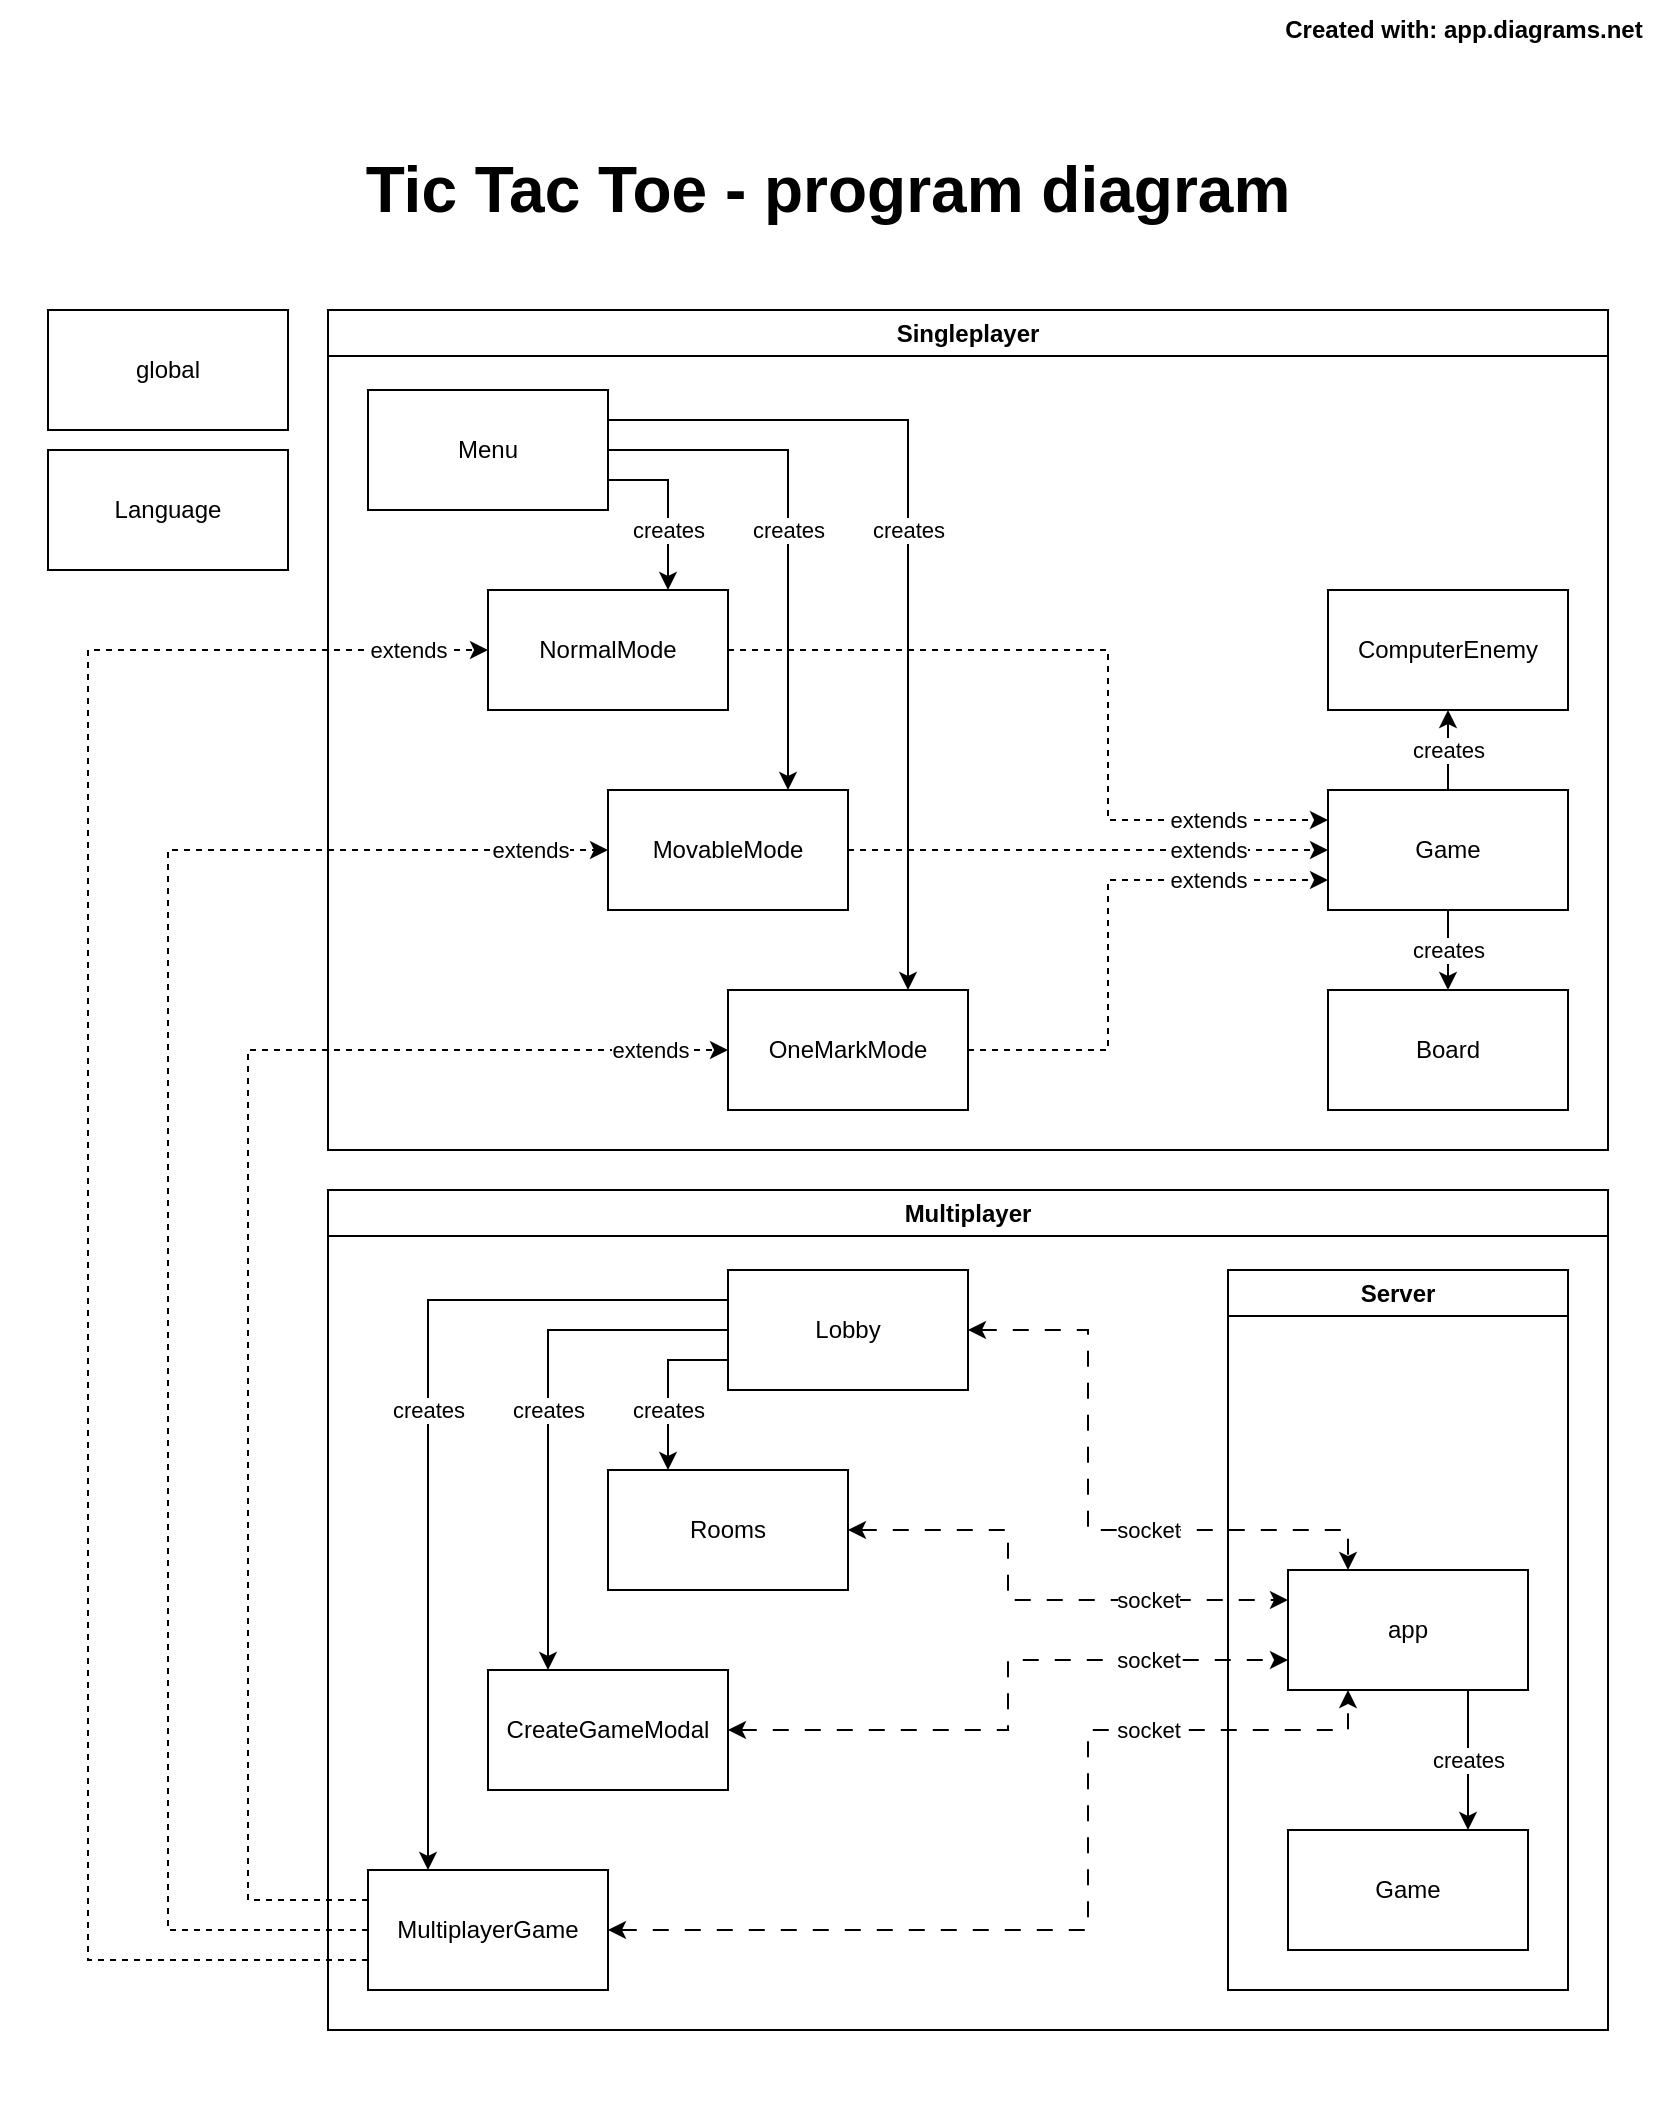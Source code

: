 <mxfile version="22.1.16" type="device">
  <diagram name="Strona-1" id="mOGhw_kaDy-jFeSj4dUU">
    <mxGraphModel dx="1451" dy="744" grid="1" gridSize="10" guides="1" tooltips="1" connect="1" arrows="1" fold="1" page="1" pageScale="1" pageWidth="827" pageHeight="1169" background="#ffffff" math="0" shadow="0">
      <root>
        <mxCell id="0" />
        <mxCell id="1" parent="0" />
        <UserObject label="Created with: app.diagrams.net" link="app.diagrams.net" id="FnCTYT4J3TpVENLpEvIC-16">
          <mxCell style="text;html=1;strokeColor=none;fillColor=none;align=center;verticalAlign=middle;whiteSpace=wrap;rounded=0;fontStyle=1" parent="1" vertex="1">
            <mxGeometry x="637" width="190" height="30" as="geometry" />
          </mxCell>
        </UserObject>
        <mxCell id="FnCTYT4J3TpVENLpEvIC-33" value="Tic Tac Toe - program diagram" style="text;html=1;strokeColor=none;fillColor=none;align=center;verticalAlign=middle;whiteSpace=wrap;rounded=0;fontSize=32;fontStyle=1" parent="1" vertex="1">
          <mxGeometry x="124" y="70" width="580" height="50" as="geometry" />
        </mxCell>
        <mxCell id="FnCTYT4J3TpVENLpEvIC-39" value="&amp;nbsp;" style="text;html=1;strokeColor=none;fillColor=none;align=center;verticalAlign=middle;whiteSpace=wrap;rounded=0;" parent="1" vertex="1">
          <mxGeometry width="60" height="30" as="geometry" />
        </mxCell>
        <mxCell id="FnCTYT4J3TpVENLpEvIC-40" value="&amp;nbsp;" style="text;html=1;strokeColor=none;fillColor=none;align=center;verticalAlign=middle;whiteSpace=wrap;rounded=0;" parent="1" vertex="1">
          <mxGeometry y="1020" width="60" height="30" as="geometry" />
        </mxCell>
        <mxCell id="-489ktKa16yfPu9AmiBB-45" value="Singleplayer" style="swimlane;whiteSpace=wrap;html=1;" vertex="1" parent="1">
          <mxGeometry x="164" y="155" width="640" height="420" as="geometry" />
        </mxCell>
        <mxCell id="-489ktKa16yfPu9AmiBB-67" value="creates" style="edgeStyle=orthogonalEdgeStyle;rounded=0;orthogonalLoop=1;jettySize=auto;html=1;exitX=0.5;exitY=0;exitDx=0;exitDy=0;entryX=0.5;entryY=1;entryDx=0;entryDy=0;" edge="1" parent="-489ktKa16yfPu9AmiBB-45" source="-489ktKa16yfPu9AmiBB-6" target="-489ktKa16yfPu9AmiBB-7">
          <mxGeometry relative="1" as="geometry">
            <mxPoint as="offset" />
          </mxGeometry>
        </mxCell>
        <mxCell id="-489ktKa16yfPu9AmiBB-68" value="creates" style="edgeStyle=orthogonalEdgeStyle;rounded=0;orthogonalLoop=1;jettySize=auto;html=1;exitX=0.5;exitY=1;exitDx=0;exitDy=0;entryX=0.5;entryY=0;entryDx=0;entryDy=0;" edge="1" parent="-489ktKa16yfPu9AmiBB-45" source="-489ktKa16yfPu9AmiBB-6" target="-489ktKa16yfPu9AmiBB-8">
          <mxGeometry relative="1" as="geometry">
            <Array as="points">
              <mxPoint x="560" y="320" />
              <mxPoint x="560" y="320" />
            </Array>
            <mxPoint as="offset" />
          </mxGeometry>
        </mxCell>
        <mxCell id="-489ktKa16yfPu9AmiBB-6" value="Game" style="rounded=0;whiteSpace=wrap;html=1;" vertex="1" parent="-489ktKa16yfPu9AmiBB-45">
          <mxGeometry x="500" y="240" width="120" height="60" as="geometry" />
        </mxCell>
        <mxCell id="-489ktKa16yfPu9AmiBB-61" value="creates" style="edgeStyle=orthogonalEdgeStyle;rounded=0;orthogonalLoop=1;jettySize=auto;html=1;exitX=1;exitY=0.75;exitDx=0;exitDy=0;entryX=0.75;entryY=0;entryDx=0;entryDy=0;" edge="1" parent="-489ktKa16yfPu9AmiBB-45" source="FnCTYT4J3TpVENLpEvIC-2" target="-489ktKa16yfPu9AmiBB-3">
          <mxGeometry x="0.294" relative="1" as="geometry">
            <mxPoint as="offset" />
          </mxGeometry>
        </mxCell>
        <mxCell id="-489ktKa16yfPu9AmiBB-62" value="creates" style="edgeStyle=orthogonalEdgeStyle;rounded=0;orthogonalLoop=1;jettySize=auto;html=1;exitX=1;exitY=0.5;exitDx=0;exitDy=0;entryX=0.75;entryY=0;entryDx=0;entryDy=0;" edge="1" parent="-489ktKa16yfPu9AmiBB-45" source="FnCTYT4J3TpVENLpEvIC-2" target="-489ktKa16yfPu9AmiBB-4">
          <mxGeometry relative="1" as="geometry">
            <mxPoint as="offset" />
          </mxGeometry>
        </mxCell>
        <mxCell id="-489ktKa16yfPu9AmiBB-63" value="creates" style="edgeStyle=orthogonalEdgeStyle;rounded=0;orthogonalLoop=1;jettySize=auto;html=1;exitX=1;exitY=0.25;exitDx=0;exitDy=0;entryX=0.75;entryY=0;entryDx=0;entryDy=0;" edge="1" parent="-489ktKa16yfPu9AmiBB-45" source="FnCTYT4J3TpVENLpEvIC-2" target="-489ktKa16yfPu9AmiBB-5">
          <mxGeometry x="-0.058" relative="1" as="geometry">
            <mxPoint as="offset" />
          </mxGeometry>
        </mxCell>
        <mxCell id="FnCTYT4J3TpVENLpEvIC-2" value="Menu" style="rounded=0;whiteSpace=wrap;html=1;" parent="-489ktKa16yfPu9AmiBB-45" vertex="1">
          <mxGeometry x="20" y="40" width="120" height="60" as="geometry" />
        </mxCell>
        <mxCell id="-489ktKa16yfPu9AmiBB-64" value="extends" style="edgeStyle=orthogonalEdgeStyle;rounded=0;orthogonalLoop=1;jettySize=auto;html=1;exitX=1;exitY=0.5;exitDx=0;exitDy=0;entryX=0;entryY=0.25;entryDx=0;entryDy=0;dashed=1;" edge="1" parent="-489ktKa16yfPu9AmiBB-45" source="-489ktKa16yfPu9AmiBB-3" target="-489ktKa16yfPu9AmiBB-6">
          <mxGeometry x="0.688" relative="1" as="geometry">
            <Array as="points">
              <mxPoint x="390" y="170" />
              <mxPoint x="390" y="255" />
            </Array>
            <mxPoint as="offset" />
          </mxGeometry>
        </mxCell>
        <mxCell id="-489ktKa16yfPu9AmiBB-3" value="NormalMode" style="rounded=0;whiteSpace=wrap;html=1;" vertex="1" parent="-489ktKa16yfPu9AmiBB-45">
          <mxGeometry x="80" y="140" width="120" height="60" as="geometry" />
        </mxCell>
        <mxCell id="-489ktKa16yfPu9AmiBB-65" value="extends" style="edgeStyle=orthogonalEdgeStyle;rounded=0;orthogonalLoop=1;jettySize=auto;html=1;exitX=1;exitY=0.5;exitDx=0;exitDy=0;entryX=0;entryY=0.5;entryDx=0;entryDy=0;dashed=1;" edge="1" parent="-489ktKa16yfPu9AmiBB-45" source="-489ktKa16yfPu9AmiBB-4" target="-489ktKa16yfPu9AmiBB-6">
          <mxGeometry x="0.5" relative="1" as="geometry">
            <mxPoint as="offset" />
          </mxGeometry>
        </mxCell>
        <mxCell id="-489ktKa16yfPu9AmiBB-4" value="MovableMode" style="rounded=0;whiteSpace=wrap;html=1;" vertex="1" parent="-489ktKa16yfPu9AmiBB-45">
          <mxGeometry x="140" y="240" width="120" height="60" as="geometry" />
        </mxCell>
        <mxCell id="-489ktKa16yfPu9AmiBB-66" value="extends" style="edgeStyle=orthogonalEdgeStyle;rounded=0;orthogonalLoop=1;jettySize=auto;html=1;exitX=1;exitY=0.5;exitDx=0;exitDy=0;entryX=0;entryY=0.75;entryDx=0;entryDy=0;dashed=1;" edge="1" parent="-489ktKa16yfPu9AmiBB-45" source="-489ktKa16yfPu9AmiBB-5" target="-489ktKa16yfPu9AmiBB-6">
          <mxGeometry x="0.547" relative="1" as="geometry">
            <Array as="points">
              <mxPoint x="390" y="370" />
              <mxPoint x="390" y="285" />
            </Array>
            <mxPoint as="offset" />
          </mxGeometry>
        </mxCell>
        <mxCell id="-489ktKa16yfPu9AmiBB-5" value="OneMarkMode" style="rounded=0;whiteSpace=wrap;html=1;" vertex="1" parent="-489ktKa16yfPu9AmiBB-45">
          <mxGeometry x="200" y="340" width="120" height="60" as="geometry" />
        </mxCell>
        <mxCell id="-489ktKa16yfPu9AmiBB-8" value="Board" style="rounded=0;whiteSpace=wrap;html=1;" vertex="1" parent="-489ktKa16yfPu9AmiBB-45">
          <mxGeometry x="500" y="340" width="120" height="60" as="geometry" />
        </mxCell>
        <mxCell id="-489ktKa16yfPu9AmiBB-7" value="ComputerEnemy" style="rounded=0;whiteSpace=wrap;html=1;" vertex="1" parent="-489ktKa16yfPu9AmiBB-45">
          <mxGeometry x="500" y="140" width="120" height="60" as="geometry" />
        </mxCell>
        <mxCell id="-489ktKa16yfPu9AmiBB-46" value="Multiplayer" style="swimlane;whiteSpace=wrap;html=1;startSize=23;" vertex="1" parent="1">
          <mxGeometry x="164" y="595" width="640" height="420" as="geometry" />
        </mxCell>
        <mxCell id="-489ktKa16yfPu9AmiBB-70" value="creates" style="edgeStyle=orthogonalEdgeStyle;rounded=0;orthogonalLoop=1;jettySize=auto;html=1;exitX=0;exitY=0.75;exitDx=0;exitDy=0;entryX=0.25;entryY=0;entryDx=0;entryDy=0;" edge="1" parent="-489ktKa16yfPu9AmiBB-46" source="-489ktKa16yfPu9AmiBB-9" target="-489ktKa16yfPu9AmiBB-11">
          <mxGeometry x="0.294" relative="1" as="geometry">
            <mxPoint as="offset" />
          </mxGeometry>
        </mxCell>
        <mxCell id="-489ktKa16yfPu9AmiBB-71" value="creates" style="edgeStyle=orthogonalEdgeStyle;rounded=0;orthogonalLoop=1;jettySize=auto;html=1;exitX=0;exitY=0.5;exitDx=0;exitDy=0;entryX=0.25;entryY=0;entryDx=0;entryDy=0;" edge="1" parent="-489ktKa16yfPu9AmiBB-46" source="-489ktKa16yfPu9AmiBB-9" target="-489ktKa16yfPu9AmiBB-10">
          <mxGeometry relative="1" as="geometry">
            <mxPoint as="offset" />
          </mxGeometry>
        </mxCell>
        <mxCell id="-489ktKa16yfPu9AmiBB-72" value="creates" style="edgeStyle=orthogonalEdgeStyle;rounded=0;orthogonalLoop=1;jettySize=auto;html=1;exitX=0;exitY=0.25;exitDx=0;exitDy=0;entryX=0.25;entryY=0;entryDx=0;entryDy=0;" edge="1" parent="-489ktKa16yfPu9AmiBB-46" source="-489ktKa16yfPu9AmiBB-9" target="-489ktKa16yfPu9AmiBB-12">
          <mxGeometry x="-0.058" relative="1" as="geometry">
            <mxPoint as="offset" />
          </mxGeometry>
        </mxCell>
        <mxCell id="-489ktKa16yfPu9AmiBB-79" value="socket" style="edgeStyle=orthogonalEdgeStyle;rounded=0;orthogonalLoop=1;jettySize=auto;html=1;exitX=1;exitY=0.5;exitDx=0;exitDy=0;entryX=0.25;entryY=0;entryDx=0;entryDy=0;dashed=1;dashPattern=8 8;endArrow=classic;endFill=1;startArrow=classic;startFill=1;" edge="1" parent="-489ktKa16yfPu9AmiBB-46" source="-489ktKa16yfPu9AmiBB-9" target="-489ktKa16yfPu9AmiBB-42">
          <mxGeometry x="0.226" relative="1" as="geometry">
            <Array as="points">
              <mxPoint x="380" y="70" />
              <mxPoint x="380" y="170" />
              <mxPoint x="510" y="170" />
            </Array>
            <mxPoint as="offset" />
          </mxGeometry>
        </mxCell>
        <mxCell id="-489ktKa16yfPu9AmiBB-9" value="Lobby" style="rounded=0;whiteSpace=wrap;html=1;" vertex="1" parent="-489ktKa16yfPu9AmiBB-46">
          <mxGeometry x="200" y="40" width="120" height="60" as="geometry" />
        </mxCell>
        <mxCell id="-489ktKa16yfPu9AmiBB-80" value="socket" style="edgeStyle=orthogonalEdgeStyle;rounded=0;orthogonalLoop=1;jettySize=auto;html=1;exitX=1;exitY=0.5;exitDx=0;exitDy=0;entryX=0;entryY=0.25;entryDx=0;entryDy=0;dashed=1;dashPattern=8 8;startArrow=classic;startFill=1;" edge="1" parent="-489ktKa16yfPu9AmiBB-46" source="-489ktKa16yfPu9AmiBB-11" target="-489ktKa16yfPu9AmiBB-42">
          <mxGeometry x="0.451" relative="1" as="geometry">
            <Array as="points">
              <mxPoint x="340" y="170" />
              <mxPoint x="340" y="205" />
            </Array>
            <mxPoint as="offset" />
          </mxGeometry>
        </mxCell>
        <mxCell id="-489ktKa16yfPu9AmiBB-11" value="Rooms" style="rounded=0;whiteSpace=wrap;html=1;" vertex="1" parent="-489ktKa16yfPu9AmiBB-46">
          <mxGeometry x="140" y="140" width="120" height="60" as="geometry" />
        </mxCell>
        <mxCell id="-489ktKa16yfPu9AmiBB-82" value="socket" style="edgeStyle=orthogonalEdgeStyle;rounded=0;orthogonalLoop=1;jettySize=auto;html=1;exitX=1;exitY=0.5;exitDx=0;exitDy=0;entryX=0.25;entryY=1;entryDx=0;entryDy=0;dashed=1;dashPattern=8 8;startArrow=classic;startFill=1;" edge="1" parent="-489ktKa16yfPu9AmiBB-46" source="-489ktKa16yfPu9AmiBB-12" target="-489ktKa16yfPu9AmiBB-42">
          <mxGeometry x="0.51" relative="1" as="geometry">
            <Array as="points">
              <mxPoint x="380" y="370" />
              <mxPoint x="380" y="270" />
              <mxPoint x="510" y="270" />
            </Array>
            <mxPoint as="offset" />
          </mxGeometry>
        </mxCell>
        <mxCell id="-489ktKa16yfPu9AmiBB-12" value="MultiplayerGame" style="rounded=0;whiteSpace=wrap;html=1;" vertex="1" parent="-489ktKa16yfPu9AmiBB-46">
          <mxGeometry x="20" y="340" width="120" height="60" as="geometry" />
        </mxCell>
        <mxCell id="-489ktKa16yfPu9AmiBB-81" value="socket" style="edgeStyle=orthogonalEdgeStyle;rounded=0;orthogonalLoop=1;jettySize=auto;html=1;exitX=1;exitY=0.5;exitDx=0;exitDy=0;entryX=0;entryY=0.75;entryDx=0;entryDy=0;dashed=1;dashPattern=8 8;startArrow=classic;startFill=1;" edge="1" parent="-489ktKa16yfPu9AmiBB-46" source="-489ktKa16yfPu9AmiBB-10" target="-489ktKa16yfPu9AmiBB-42">
          <mxGeometry x="0.556" relative="1" as="geometry">
            <Array as="points">
              <mxPoint x="340" y="270" />
              <mxPoint x="340" y="235" />
            </Array>
            <mxPoint as="offset" />
          </mxGeometry>
        </mxCell>
        <mxCell id="-489ktKa16yfPu9AmiBB-10" value="CreateGameModal" style="rounded=0;whiteSpace=wrap;html=1;" vertex="1" parent="-489ktKa16yfPu9AmiBB-46">
          <mxGeometry x="80" y="240" width="120" height="60" as="geometry" />
        </mxCell>
        <mxCell id="-489ktKa16yfPu9AmiBB-44" value="Server" style="swimlane;whiteSpace=wrap;html=1;" vertex="1" parent="-489ktKa16yfPu9AmiBB-46">
          <mxGeometry x="450" y="40" width="170" height="360" as="geometry" />
        </mxCell>
        <mxCell id="-489ktKa16yfPu9AmiBB-41" value="Game" style="rounded=0;whiteSpace=wrap;html=1;" vertex="1" parent="-489ktKa16yfPu9AmiBB-44">
          <mxGeometry x="30" y="280" width="120" height="60" as="geometry" />
        </mxCell>
        <mxCell id="-489ktKa16yfPu9AmiBB-83" value="creates" style="edgeStyle=orthogonalEdgeStyle;rounded=0;orthogonalLoop=1;jettySize=auto;html=1;exitX=0.75;exitY=1;exitDx=0;exitDy=0;entryX=0.75;entryY=0;entryDx=0;entryDy=0;" edge="1" parent="-489ktKa16yfPu9AmiBB-44" source="-489ktKa16yfPu9AmiBB-42" target="-489ktKa16yfPu9AmiBB-41">
          <mxGeometry relative="1" as="geometry" />
        </mxCell>
        <mxCell id="-489ktKa16yfPu9AmiBB-42" value="app" style="rounded=0;whiteSpace=wrap;html=1;" vertex="1" parent="-489ktKa16yfPu9AmiBB-44">
          <mxGeometry x="30" y="150" width="120" height="60" as="geometry" />
        </mxCell>
        <mxCell id="-489ktKa16yfPu9AmiBB-1" value="global" style="rounded=0;whiteSpace=wrap;html=1;" vertex="1" parent="1">
          <mxGeometry x="24" y="155" width="120" height="60" as="geometry" />
        </mxCell>
        <mxCell id="-489ktKa16yfPu9AmiBB-2" value="Language" style="rounded=0;whiteSpace=wrap;html=1;" vertex="1" parent="1">
          <mxGeometry x="24" y="225" width="120" height="60" as="geometry" />
        </mxCell>
        <mxCell id="-489ktKa16yfPu9AmiBB-73" value="extends" style="edgeStyle=orthogonalEdgeStyle;rounded=0;orthogonalLoop=1;jettySize=auto;html=1;exitX=0;exitY=0.75;exitDx=0;exitDy=0;entryX=0;entryY=0.5;entryDx=0;entryDy=0;dashed=1;" edge="1" parent="1" source="-489ktKa16yfPu9AmiBB-12" target="-489ktKa16yfPu9AmiBB-3">
          <mxGeometry x="0.92" relative="1" as="geometry">
            <Array as="points">
              <mxPoint x="44" y="980" />
              <mxPoint x="44" y="325" />
            </Array>
            <mxPoint as="offset" />
          </mxGeometry>
        </mxCell>
        <mxCell id="-489ktKa16yfPu9AmiBB-74" value="extends" style="edgeStyle=orthogonalEdgeStyle;rounded=0;orthogonalLoop=1;jettySize=auto;html=1;exitX=0;exitY=0.5;exitDx=0;exitDy=0;entryX=0;entryY=0.5;entryDx=0;entryDy=0;dashed=1;" edge="1" parent="1" source="-489ktKa16yfPu9AmiBB-12" target="-489ktKa16yfPu9AmiBB-4">
          <mxGeometry x="0.908" relative="1" as="geometry">
            <Array as="points">
              <mxPoint x="84" y="965" />
              <mxPoint x="84" y="425" />
            </Array>
            <mxPoint as="offset" />
          </mxGeometry>
        </mxCell>
        <mxCell id="-489ktKa16yfPu9AmiBB-75" value="extends" style="edgeStyle=orthogonalEdgeStyle;rounded=0;orthogonalLoop=1;jettySize=auto;html=1;exitX=0;exitY=0.25;exitDx=0;exitDy=0;entryX=0;entryY=0.5;entryDx=0;entryDy=0;dashed=1;" edge="1" parent="1" source="-489ktKa16yfPu9AmiBB-12" target="-489ktKa16yfPu9AmiBB-5">
          <mxGeometry x="0.891" relative="1" as="geometry">
            <Array as="points">
              <mxPoint x="124" y="950" />
              <mxPoint x="124" y="525" />
            </Array>
            <mxPoint as="offset" />
          </mxGeometry>
        </mxCell>
      </root>
    </mxGraphModel>
  </diagram>
</mxfile>
